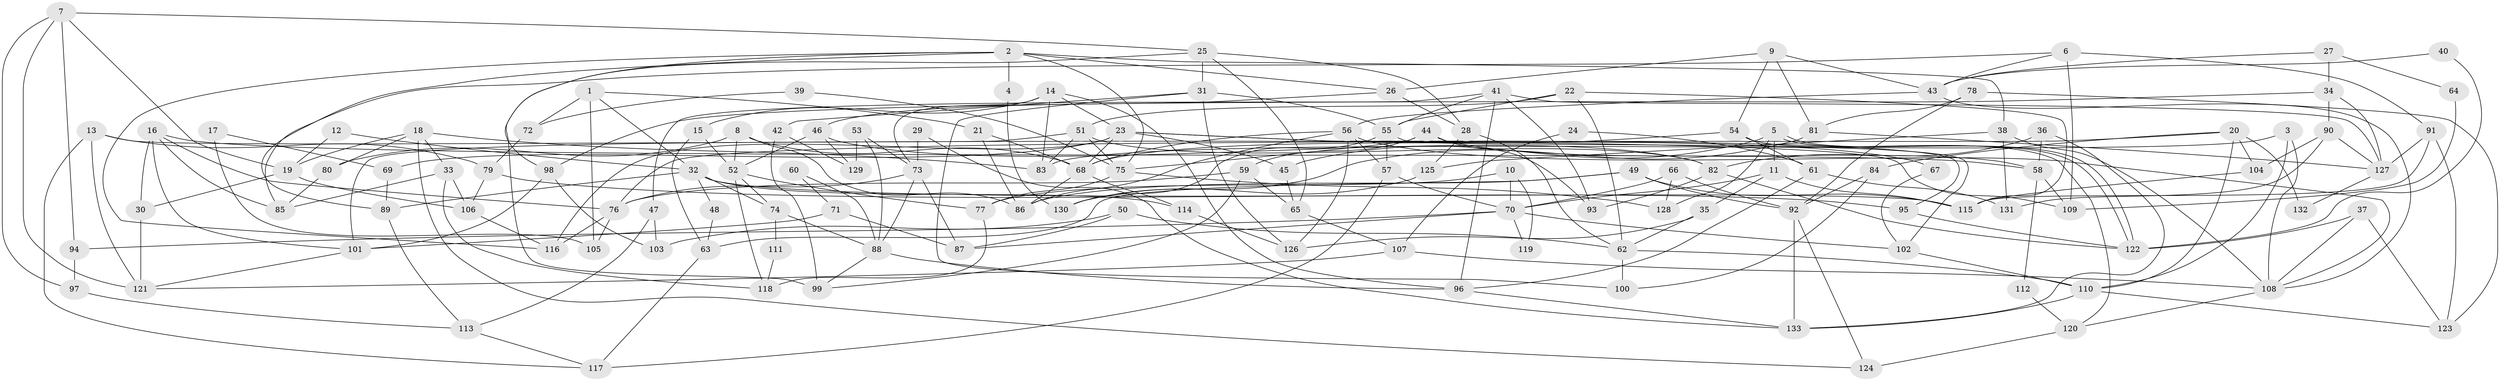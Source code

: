 // coarse degree distribution, {4: 0.3181818181818182, 3: 0.18181818181818182, 2: 0.12121212121212122, 5: 0.12121212121212122, 7: 0.06060606060606061, 9: 0.06060606060606061, 11: 0.015151515151515152, 6: 0.06060606060606061, 8: 0.030303030303030304, 10: 0.015151515151515152, 15: 0.015151515151515152}
// Generated by graph-tools (version 1.1) at 2025/54/03/04/25 21:54:09]
// undirected, 133 vertices, 266 edges
graph export_dot {
graph [start="1"]
  node [color=gray90,style=filled];
  1;
  2;
  3;
  4;
  5;
  6;
  7;
  8;
  9;
  10;
  11;
  12;
  13;
  14;
  15;
  16;
  17;
  18;
  19;
  20;
  21;
  22;
  23;
  24;
  25;
  26;
  27;
  28;
  29;
  30;
  31;
  32;
  33;
  34;
  35;
  36;
  37;
  38;
  39;
  40;
  41;
  42;
  43;
  44;
  45;
  46;
  47;
  48;
  49;
  50;
  51;
  52;
  53;
  54;
  55;
  56;
  57;
  58;
  59;
  60;
  61;
  62;
  63;
  64;
  65;
  66;
  67;
  68;
  69;
  70;
  71;
  72;
  73;
  74;
  75;
  76;
  77;
  78;
  79;
  80;
  81;
  82;
  83;
  84;
  85;
  86;
  87;
  88;
  89;
  90;
  91;
  92;
  93;
  94;
  95;
  96;
  97;
  98;
  99;
  100;
  101;
  102;
  103;
  104;
  105;
  106;
  107;
  108;
  109;
  110;
  111;
  112;
  113;
  114;
  115;
  116;
  117;
  118;
  119;
  120;
  121;
  122;
  123;
  124;
  125;
  126;
  127;
  128;
  129;
  130;
  131;
  132;
  133;
  1 -- 21;
  1 -- 32;
  1 -- 72;
  1 -- 105;
  2 -- 38;
  2 -- 89;
  2 -- 4;
  2 -- 26;
  2 -- 75;
  2 -- 98;
  2 -- 116;
  3 -- 83;
  3 -- 108;
  3 -- 110;
  4 -- 130;
  5 -- 45;
  5 -- 122;
  5 -- 122;
  5 -- 11;
  5 -- 128;
  6 -- 85;
  6 -- 43;
  6 -- 91;
  6 -- 109;
  7 -- 25;
  7 -- 121;
  7 -- 19;
  7 -- 94;
  7 -- 97;
  8 -- 86;
  8 -- 68;
  8 -- 52;
  8 -- 80;
  9 -- 54;
  9 -- 26;
  9 -- 43;
  9 -- 81;
  10 -- 77;
  10 -- 70;
  10 -- 119;
  11 -- 35;
  11 -- 70;
  11 -- 115;
  12 -- 19;
  12 -- 32;
  13 -- 109;
  13 -- 79;
  13 -- 117;
  13 -- 121;
  14 -- 96;
  14 -- 73;
  14 -- 15;
  14 -- 23;
  14 -- 83;
  15 -- 52;
  15 -- 63;
  16 -- 85;
  16 -- 76;
  16 -- 30;
  16 -- 58;
  16 -- 101;
  17 -- 105;
  17 -- 69;
  18 -- 83;
  18 -- 19;
  18 -- 33;
  18 -- 80;
  18 -- 124;
  19 -- 30;
  19 -- 106;
  20 -- 84;
  20 -- 110;
  20 -- 76;
  20 -- 104;
  20 -- 132;
  21 -- 86;
  21 -- 68;
  22 -- 115;
  22 -- 51;
  22 -- 55;
  22 -- 62;
  23 -- 116;
  23 -- 45;
  23 -- 67;
  23 -- 68;
  23 -- 69;
  23 -- 95;
  24 -- 107;
  24 -- 61;
  25 -- 28;
  25 -- 65;
  25 -- 31;
  25 -- 99;
  26 -- 46;
  26 -- 28;
  27 -- 43;
  27 -- 34;
  27 -- 64;
  28 -- 62;
  28 -- 125;
  29 -- 133;
  29 -- 73;
  30 -- 121;
  31 -- 55;
  31 -- 42;
  31 -- 100;
  31 -- 126;
  32 -- 114;
  32 -- 115;
  32 -- 48;
  32 -- 74;
  32 -- 89;
  33 -- 106;
  33 -- 85;
  33 -- 118;
  34 -- 90;
  34 -- 127;
  34 -- 98;
  35 -- 62;
  35 -- 126;
  36 -- 82;
  36 -- 58;
  36 -- 133;
  37 -- 108;
  37 -- 123;
  37 -- 122;
  38 -- 108;
  38 -- 125;
  38 -- 131;
  39 -- 75;
  39 -- 72;
  40 -- 122;
  40 -- 43;
  41 -- 96;
  41 -- 127;
  41 -- 47;
  41 -- 55;
  41 -- 93;
  42 -- 99;
  42 -- 129;
  43 -- 56;
  43 -- 108;
  44 -- 93;
  44 -- 75;
  44 -- 58;
  44 -- 59;
  45 -- 65;
  46 -- 129;
  46 -- 52;
  46 -- 82;
  47 -- 113;
  47 -- 103;
  48 -- 63;
  49 -- 115;
  49 -- 63;
  49 -- 86;
  49 -- 92;
  50 -- 62;
  50 -- 103;
  50 -- 87;
  51 -- 101;
  51 -- 82;
  51 -- 75;
  51 -- 83;
  52 -- 77;
  52 -- 74;
  52 -- 118;
  53 -- 88;
  53 -- 73;
  53 -- 129;
  54 -- 120;
  54 -- 68;
  54 -- 61;
  55 -- 57;
  55 -- 102;
  55 -- 130;
  56 -- 57;
  56 -- 68;
  56 -- 86;
  56 -- 108;
  56 -- 126;
  57 -- 70;
  57 -- 117;
  58 -- 109;
  58 -- 112;
  59 -- 76;
  59 -- 65;
  59 -- 99;
  60 -- 88;
  60 -- 71;
  61 -- 96;
  61 -- 131;
  62 -- 110;
  62 -- 100;
  63 -- 117;
  64 -- 109;
  65 -- 107;
  66 -- 70;
  66 -- 128;
  66 -- 92;
  67 -- 102;
  68 -- 86;
  68 -- 114;
  69 -- 89;
  70 -- 102;
  70 -- 87;
  70 -- 94;
  70 -- 119;
  71 -- 101;
  71 -- 87;
  72 -- 79;
  73 -- 87;
  73 -- 88;
  73 -- 76;
  74 -- 88;
  74 -- 111;
  75 -- 77;
  75 -- 128;
  76 -- 105;
  76 -- 116;
  77 -- 118;
  78 -- 92;
  78 -- 123;
  78 -- 81;
  79 -- 95;
  79 -- 106;
  80 -- 85;
  81 -- 127;
  81 -- 130;
  82 -- 122;
  82 -- 93;
  84 -- 92;
  84 -- 100;
  88 -- 99;
  88 -- 96;
  89 -- 113;
  90 -- 127;
  90 -- 131;
  90 -- 104;
  91 -- 115;
  91 -- 123;
  91 -- 127;
  92 -- 124;
  92 -- 133;
  94 -- 97;
  95 -- 122;
  96 -- 133;
  97 -- 113;
  98 -- 101;
  98 -- 103;
  101 -- 121;
  102 -- 110;
  104 -- 115;
  106 -- 116;
  107 -- 108;
  107 -- 121;
  108 -- 120;
  110 -- 133;
  110 -- 123;
  111 -- 118;
  112 -- 120;
  113 -- 117;
  114 -- 126;
  120 -- 124;
  125 -- 130;
  127 -- 132;
}
